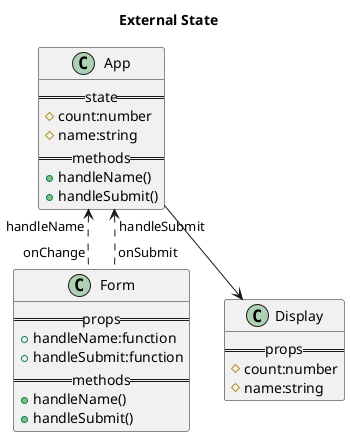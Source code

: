 @startuml

title External State

class App {
    ==state==
    # count:number
    # name:string
    ==methods==
    +handleName()
    +handleSubmit()
}

class Form {
    ==props==
    +handleName:function
    +handleSubmit:function
    ==methods==
    +handleName()
    +handleSubmit()
}

class Display {
    ==props==
    # count:number
    # name:string
}

App "handleName" <.. "onChange" Form
App "handleSubmit" <.. "onSubmit" Form
App --> Display

@enduml
